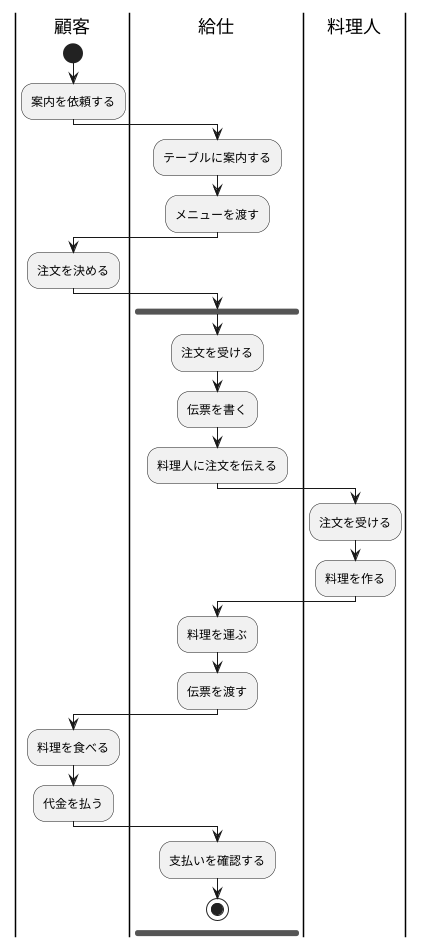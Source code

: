 @startuml 演習7-3

|顧客|
start
:案内を依頼する;
|給仕|
:テーブルに案内する;
|給仕|
:メニューを渡す;
|顧客|
:注文を決める;
|給仕|
fork
:注文を受ける;
|給仕|
:伝票を書く;
|給仕|
:料理人に注文を伝える;
|料理人|
:注文を受ける;
|料理人|
:料理を作る;
|給仕|
:料理を運ぶ;
:伝票を渡す;
|顧客|
:料理を食べる;
|顧客|
:代金を払う;
|給仕|
:支払いを確認する;
stop

@enduml
